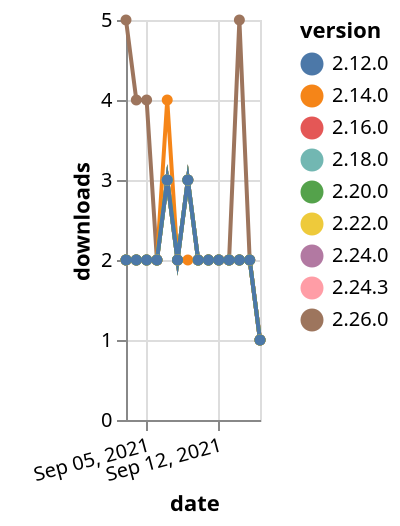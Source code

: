 {"$schema": "https://vega.github.io/schema/vega-lite/v5.json", "description": "A simple bar chart with embedded data.", "data": {"values": [{"date": "2021-09-03", "total": 2092, "delta": 2, "version": "2.16.0"}, {"date": "2021-09-04", "total": 2094, "delta": 2, "version": "2.16.0"}, {"date": "2021-09-05", "total": 2096, "delta": 2, "version": "2.16.0"}, {"date": "2021-09-06", "total": 2098, "delta": 2, "version": "2.16.0"}, {"date": "2021-09-07", "total": 2101, "delta": 3, "version": "2.16.0"}, {"date": "2021-09-08", "total": 2103, "delta": 2, "version": "2.16.0"}, {"date": "2021-09-09", "total": 2106, "delta": 3, "version": "2.16.0"}, {"date": "2021-09-10", "total": 2108, "delta": 2, "version": "2.16.0"}, {"date": "2021-09-11", "total": 2110, "delta": 2, "version": "2.16.0"}, {"date": "2021-09-12", "total": 2112, "delta": 2, "version": "2.16.0"}, {"date": "2021-09-13", "total": 2114, "delta": 2, "version": "2.16.0"}, {"date": "2021-09-14", "total": 2116, "delta": 2, "version": "2.16.0"}, {"date": "2021-09-15", "total": 2118, "delta": 2, "version": "2.16.0"}, {"date": "2021-09-16", "total": 2119, "delta": 1, "version": "2.16.0"}, {"date": "2021-09-03", "total": 243, "delta": 5, "version": "2.26.0"}, {"date": "2021-09-04", "total": 247, "delta": 4, "version": "2.26.0"}, {"date": "2021-09-05", "total": 251, "delta": 4, "version": "2.26.0"}, {"date": "2021-09-06", "total": 253, "delta": 2, "version": "2.26.0"}, {"date": "2021-09-07", "total": 256, "delta": 3, "version": "2.26.0"}, {"date": "2021-09-08", "total": 258, "delta": 2, "version": "2.26.0"}, {"date": "2021-09-09", "total": 261, "delta": 3, "version": "2.26.0"}, {"date": "2021-09-10", "total": 263, "delta": 2, "version": "2.26.0"}, {"date": "2021-09-11", "total": 265, "delta": 2, "version": "2.26.0"}, {"date": "2021-09-12", "total": 267, "delta": 2, "version": "2.26.0"}, {"date": "2021-09-13", "total": 269, "delta": 2, "version": "2.26.0"}, {"date": "2021-09-14", "total": 274, "delta": 5, "version": "2.26.0"}, {"date": "2021-09-15", "total": 276, "delta": 2, "version": "2.26.0"}, {"date": "2021-09-16", "total": 277, "delta": 1, "version": "2.26.0"}, {"date": "2021-09-03", "total": 374, "delta": 2, "version": "2.24.3"}, {"date": "2021-09-04", "total": 376, "delta": 2, "version": "2.24.3"}, {"date": "2021-09-05", "total": 378, "delta": 2, "version": "2.24.3"}, {"date": "2021-09-06", "total": 380, "delta": 2, "version": "2.24.3"}, {"date": "2021-09-07", "total": 383, "delta": 3, "version": "2.24.3"}, {"date": "2021-09-08", "total": 385, "delta": 2, "version": "2.24.3"}, {"date": "2021-09-09", "total": 388, "delta": 3, "version": "2.24.3"}, {"date": "2021-09-10", "total": 390, "delta": 2, "version": "2.24.3"}, {"date": "2021-09-11", "total": 392, "delta": 2, "version": "2.24.3"}, {"date": "2021-09-12", "total": 394, "delta": 2, "version": "2.24.3"}, {"date": "2021-09-13", "total": 396, "delta": 2, "version": "2.24.3"}, {"date": "2021-09-14", "total": 398, "delta": 2, "version": "2.24.3"}, {"date": "2021-09-15", "total": 400, "delta": 2, "version": "2.24.3"}, {"date": "2021-09-16", "total": 401, "delta": 1, "version": "2.24.3"}, {"date": "2021-09-03", "total": 673, "delta": 2, "version": "2.24.0"}, {"date": "2021-09-04", "total": 675, "delta": 2, "version": "2.24.0"}, {"date": "2021-09-05", "total": 677, "delta": 2, "version": "2.24.0"}, {"date": "2021-09-06", "total": 679, "delta": 2, "version": "2.24.0"}, {"date": "2021-09-07", "total": 682, "delta": 3, "version": "2.24.0"}, {"date": "2021-09-08", "total": 684, "delta": 2, "version": "2.24.0"}, {"date": "2021-09-09", "total": 687, "delta": 3, "version": "2.24.0"}, {"date": "2021-09-10", "total": 689, "delta": 2, "version": "2.24.0"}, {"date": "2021-09-11", "total": 691, "delta": 2, "version": "2.24.0"}, {"date": "2021-09-12", "total": 693, "delta": 2, "version": "2.24.0"}, {"date": "2021-09-13", "total": 695, "delta": 2, "version": "2.24.0"}, {"date": "2021-09-14", "total": 697, "delta": 2, "version": "2.24.0"}, {"date": "2021-09-15", "total": 699, "delta": 2, "version": "2.24.0"}, {"date": "2021-09-16", "total": 700, "delta": 1, "version": "2.24.0"}, {"date": "2021-09-03", "total": 1649, "delta": 2, "version": "2.18.0"}, {"date": "2021-09-04", "total": 1651, "delta": 2, "version": "2.18.0"}, {"date": "2021-09-05", "total": 1653, "delta": 2, "version": "2.18.0"}, {"date": "2021-09-06", "total": 1655, "delta": 2, "version": "2.18.0"}, {"date": "2021-09-07", "total": 1658, "delta": 3, "version": "2.18.0"}, {"date": "2021-09-08", "total": 1660, "delta": 2, "version": "2.18.0"}, {"date": "2021-09-09", "total": 1663, "delta": 3, "version": "2.18.0"}, {"date": "2021-09-10", "total": 1665, "delta": 2, "version": "2.18.0"}, {"date": "2021-09-11", "total": 1667, "delta": 2, "version": "2.18.0"}, {"date": "2021-09-12", "total": 1669, "delta": 2, "version": "2.18.0"}, {"date": "2021-09-13", "total": 1671, "delta": 2, "version": "2.18.0"}, {"date": "2021-09-14", "total": 1673, "delta": 2, "version": "2.18.0"}, {"date": "2021-09-15", "total": 1675, "delta": 2, "version": "2.18.0"}, {"date": "2021-09-16", "total": 1676, "delta": 1, "version": "2.18.0"}, {"date": "2021-09-03", "total": 2426, "delta": 2, "version": "2.14.0"}, {"date": "2021-09-04", "total": 2428, "delta": 2, "version": "2.14.0"}, {"date": "2021-09-05", "total": 2430, "delta": 2, "version": "2.14.0"}, {"date": "2021-09-06", "total": 2432, "delta": 2, "version": "2.14.0"}, {"date": "2021-09-07", "total": 2436, "delta": 4, "version": "2.14.0"}, {"date": "2021-09-08", "total": 2438, "delta": 2, "version": "2.14.0"}, {"date": "2021-09-09", "total": 2440, "delta": 2, "version": "2.14.0"}, {"date": "2021-09-10", "total": 2442, "delta": 2, "version": "2.14.0"}, {"date": "2021-09-11", "total": 2444, "delta": 2, "version": "2.14.0"}, {"date": "2021-09-12", "total": 2446, "delta": 2, "version": "2.14.0"}, {"date": "2021-09-13", "total": 2448, "delta": 2, "version": "2.14.0"}, {"date": "2021-09-14", "total": 2450, "delta": 2, "version": "2.14.0"}, {"date": "2021-09-15", "total": 2452, "delta": 2, "version": "2.14.0"}, {"date": "2021-09-16", "total": 2453, "delta": 1, "version": "2.14.0"}, {"date": "2021-09-03", "total": 1024, "delta": 2, "version": "2.22.0"}, {"date": "2021-09-04", "total": 1026, "delta": 2, "version": "2.22.0"}, {"date": "2021-09-05", "total": 1028, "delta": 2, "version": "2.22.0"}, {"date": "2021-09-06", "total": 1030, "delta": 2, "version": "2.22.0"}, {"date": "2021-09-07", "total": 1033, "delta": 3, "version": "2.22.0"}, {"date": "2021-09-08", "total": 1035, "delta": 2, "version": "2.22.0"}, {"date": "2021-09-09", "total": 1038, "delta": 3, "version": "2.22.0"}, {"date": "2021-09-10", "total": 1040, "delta": 2, "version": "2.22.0"}, {"date": "2021-09-11", "total": 1042, "delta": 2, "version": "2.22.0"}, {"date": "2021-09-12", "total": 1044, "delta": 2, "version": "2.22.0"}, {"date": "2021-09-13", "total": 1046, "delta": 2, "version": "2.22.0"}, {"date": "2021-09-14", "total": 1048, "delta": 2, "version": "2.22.0"}, {"date": "2021-09-15", "total": 1050, "delta": 2, "version": "2.22.0"}, {"date": "2021-09-16", "total": 1051, "delta": 1, "version": "2.22.0"}, {"date": "2021-09-03", "total": 1486, "delta": 2, "version": "2.20.0"}, {"date": "2021-09-04", "total": 1488, "delta": 2, "version": "2.20.0"}, {"date": "2021-09-05", "total": 1490, "delta": 2, "version": "2.20.0"}, {"date": "2021-09-06", "total": 1492, "delta": 2, "version": "2.20.0"}, {"date": "2021-09-07", "total": 1495, "delta": 3, "version": "2.20.0"}, {"date": "2021-09-08", "total": 1497, "delta": 2, "version": "2.20.0"}, {"date": "2021-09-09", "total": 1500, "delta": 3, "version": "2.20.0"}, {"date": "2021-09-10", "total": 1502, "delta": 2, "version": "2.20.0"}, {"date": "2021-09-11", "total": 1504, "delta": 2, "version": "2.20.0"}, {"date": "2021-09-12", "total": 1506, "delta": 2, "version": "2.20.0"}, {"date": "2021-09-13", "total": 1508, "delta": 2, "version": "2.20.0"}, {"date": "2021-09-14", "total": 1510, "delta": 2, "version": "2.20.0"}, {"date": "2021-09-15", "total": 1512, "delta": 2, "version": "2.20.0"}, {"date": "2021-09-16", "total": 1513, "delta": 1, "version": "2.20.0"}, {"date": "2021-09-03", "total": 2337, "delta": 2, "version": "2.12.0"}, {"date": "2021-09-04", "total": 2339, "delta": 2, "version": "2.12.0"}, {"date": "2021-09-05", "total": 2341, "delta": 2, "version": "2.12.0"}, {"date": "2021-09-06", "total": 2343, "delta": 2, "version": "2.12.0"}, {"date": "2021-09-07", "total": 2346, "delta": 3, "version": "2.12.0"}, {"date": "2021-09-08", "total": 2348, "delta": 2, "version": "2.12.0"}, {"date": "2021-09-09", "total": 2351, "delta": 3, "version": "2.12.0"}, {"date": "2021-09-10", "total": 2353, "delta": 2, "version": "2.12.0"}, {"date": "2021-09-11", "total": 2355, "delta": 2, "version": "2.12.0"}, {"date": "2021-09-12", "total": 2357, "delta": 2, "version": "2.12.0"}, {"date": "2021-09-13", "total": 2359, "delta": 2, "version": "2.12.0"}, {"date": "2021-09-14", "total": 2361, "delta": 2, "version": "2.12.0"}, {"date": "2021-09-15", "total": 2363, "delta": 2, "version": "2.12.0"}, {"date": "2021-09-16", "total": 2364, "delta": 1, "version": "2.12.0"}]}, "width": "container", "mark": {"type": "line", "point": {"filled": true}}, "encoding": {"x": {"field": "date", "type": "temporal", "timeUnit": "yearmonthdate", "title": "date", "axis": {"labelAngle": -15}}, "y": {"field": "delta", "type": "quantitative", "title": "downloads"}, "color": {"field": "version", "type": "nominal"}, "tooltip": {"field": "delta"}}}